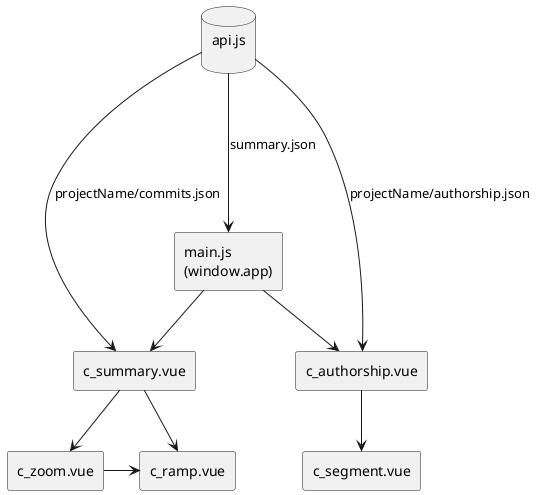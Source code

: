 @startuml
hide footbox
skinparam monochrome true
skinparam Shadowing false

rectangle "main.js\n(window.app)" as main
rectangle "c_zoom.vue" as c_zoom
rectangle "c_ramp.vue" as c_ramp
rectangle "c_summary.vue" as c_summary
rectangle "c_authorship.vue" as c_authorship
rectangle "c_segment.vue" as c_segment
database "api.js\n" as api

main -down-> c_summary
c_summary -down-> c_zoom
c_summary -> c_ramp
c_zoom -> c_ramp

main -down-> c_authorship
c_authorship -down-> c_segment

api -down--> main : summary.json
api -down-> c_summary : projectName/commits.json
api -down-> c_authorship : projectName/authorship.json
@enduml
